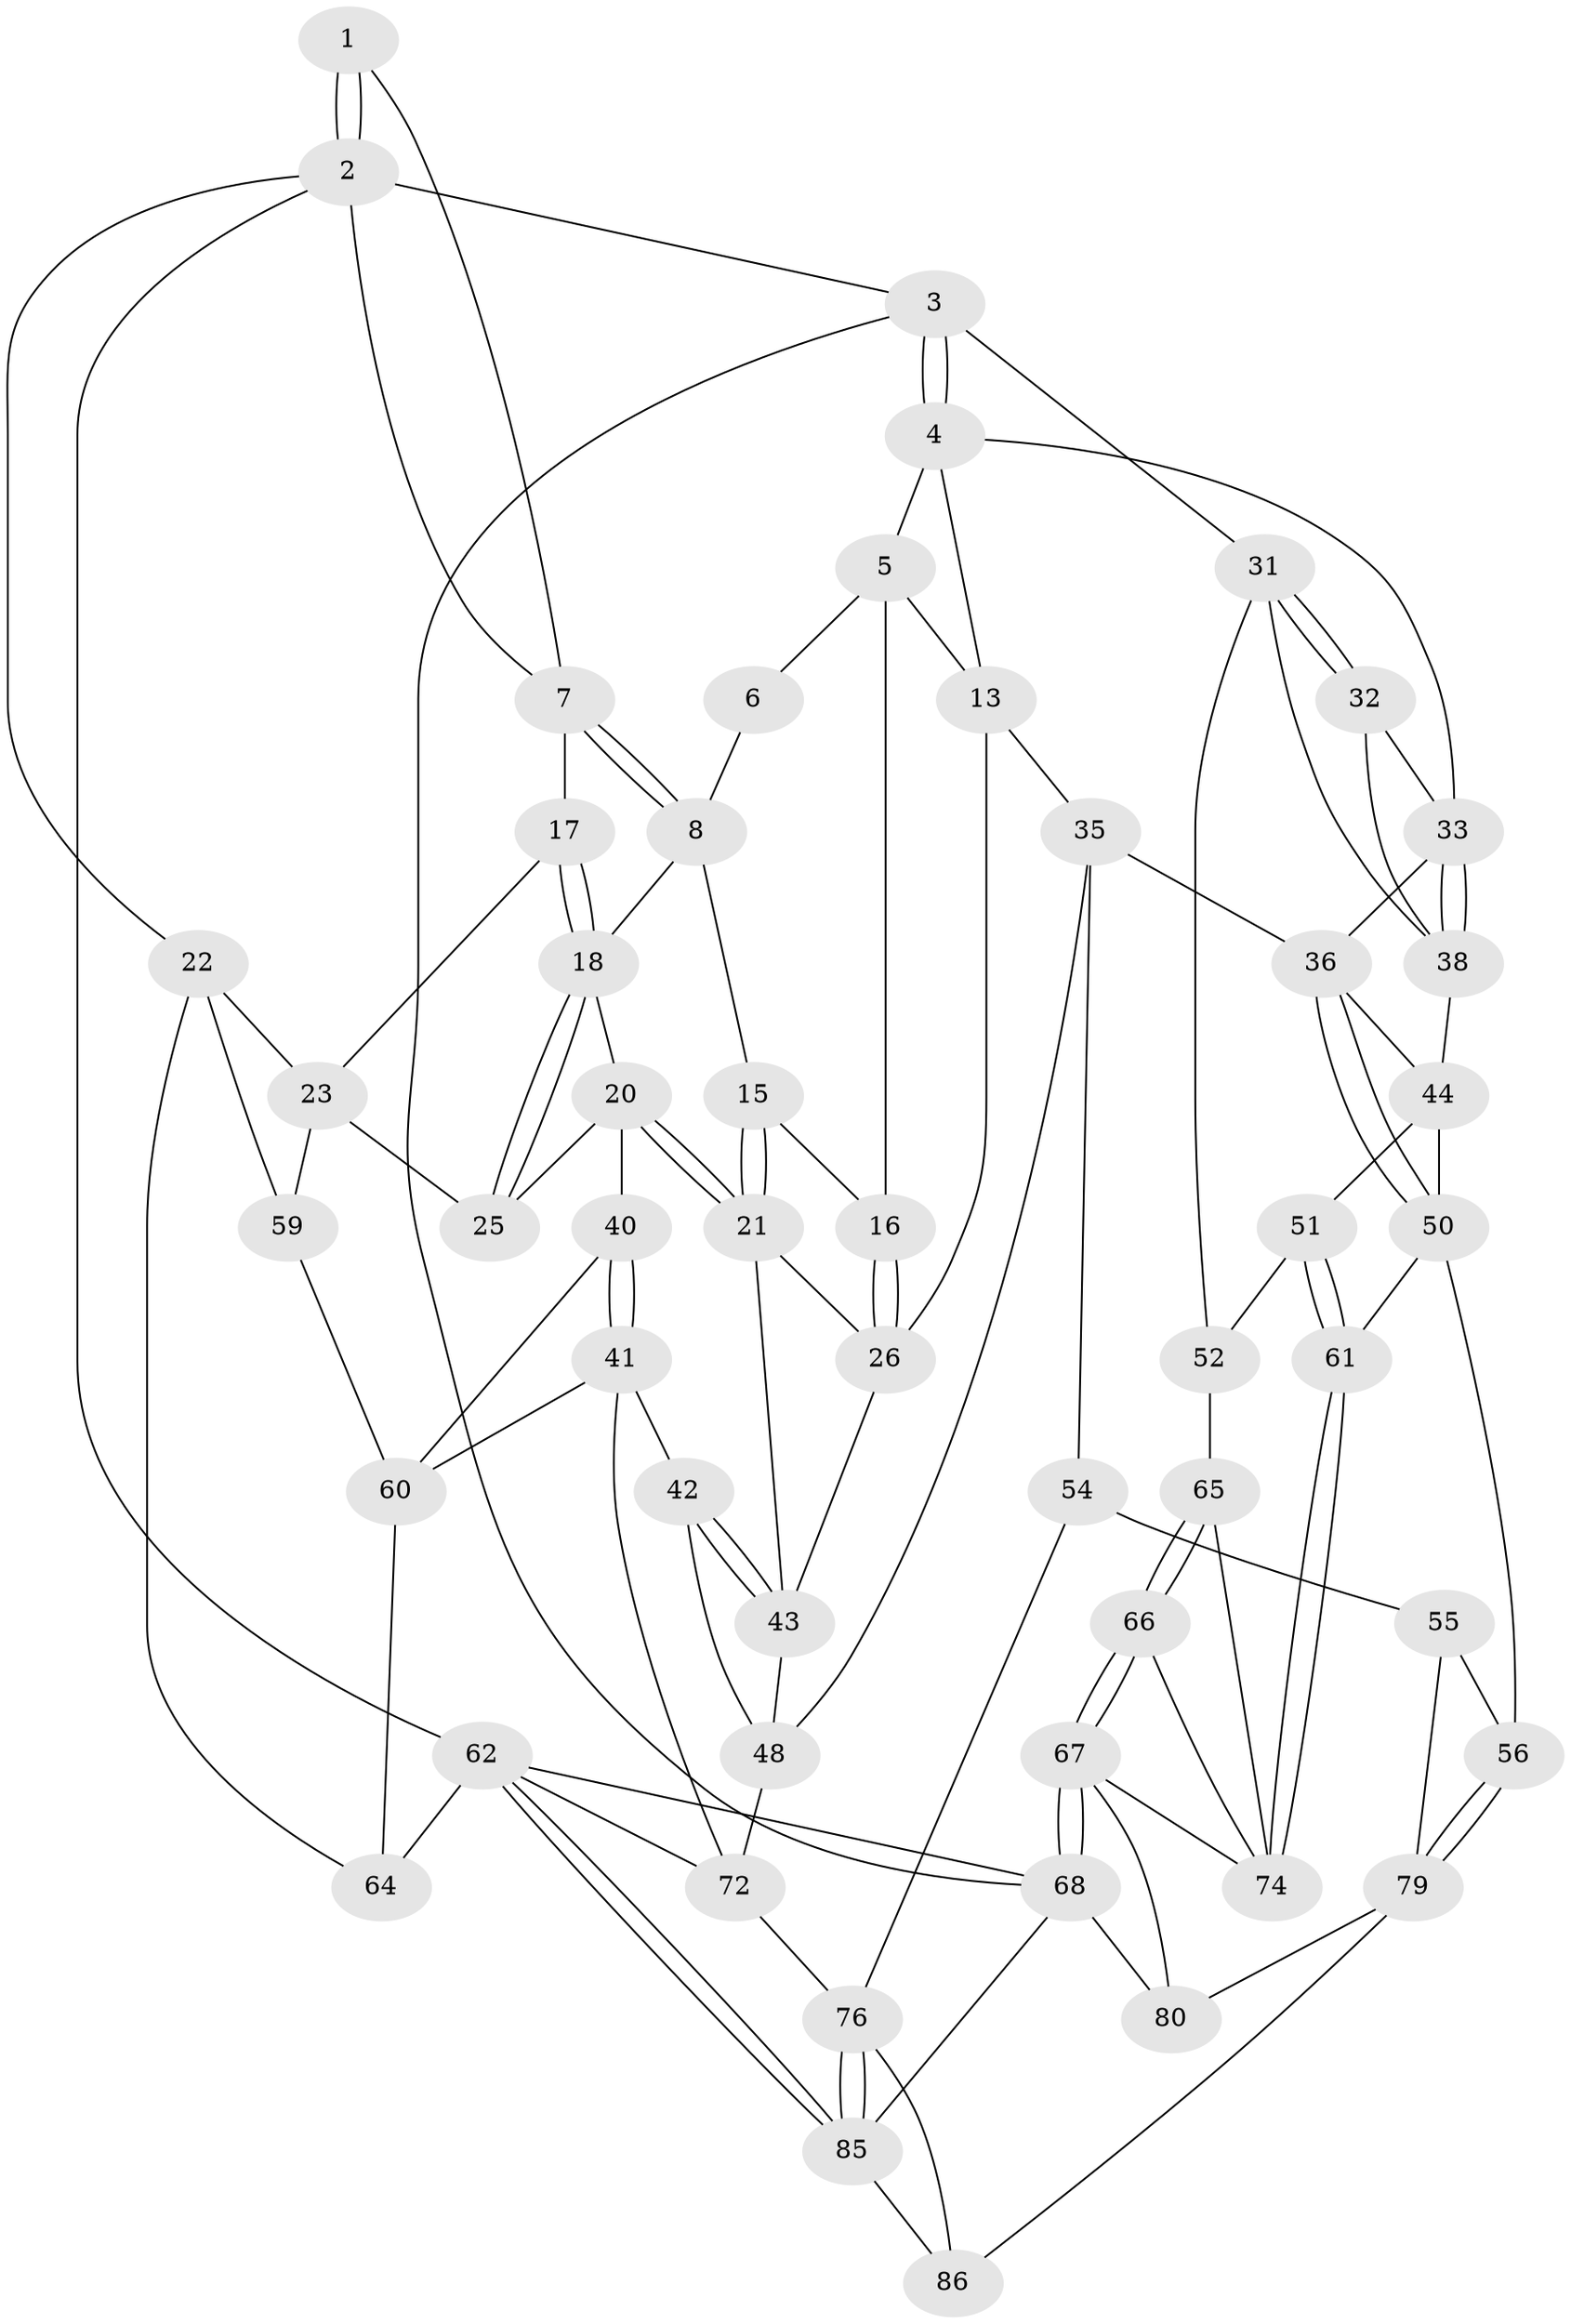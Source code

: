 // Generated by graph-tools (version 1.1) at 2025/24/03/03/25 07:24:38]
// undirected, 53 vertices, 117 edges
graph export_dot {
graph [start="1"]
  node [color=gray90,style=filled];
  1 [pos="+0.7888180917240234+0"];
  2 [pos="+1+0",super="+11"];
  3 [pos="+0+0"];
  4 [pos="+0.4012367657568522+0",super="+14"];
  5 [pos="+0.4389369949814828+0",super="+12"];
  6 [pos="+0.7297152036432889+0"];
  7 [pos="+0.7974080568560517+0",super="+10"];
  8 [pos="+0.790892534191149+0.10721238613387188",super="+9"];
  13 [pos="+0.33169706387529857+0.1277053191534168",super="+28"];
  15 [pos="+0.6523381940036376+0.08461167738000046"];
  16 [pos="+0.5211177514371806+0.09017193348621179"];
  17 [pos="+0.8551679863738981+0.10982969789268428"];
  18 [pos="+0.8260941028700006+0.1224885762969242",super="+19"];
  20 [pos="+0.7309905468124335+0.22085219509882323",super="+30"];
  21 [pos="+0.661843537491125+0.18698580587127814",super="+29"];
  22 [pos="+1+0",super="+58"];
  23 [pos="+0.9270908405534383+0.11718335695208024",super="+24"];
  25 [pos="+0.8716757790533292+0.2472114199185377"];
  26 [pos="+0.5082258176280144+0.20318513221140916",super="+27"];
  31 [pos="+0+0",super="+47"];
  32 [pos="+0.1619715908666587+0.1134452506727939"];
  33 [pos="+0.17040404501504738+0.11679904638056628",super="+34"];
  35 [pos="+0.4533382631482955+0.25610568343100154",super="+49"];
  36 [pos="+0.4173341135994551+0.28032363627653606",super="+37"];
  38 [pos="+0.18207494381921732+0.29943994288607595",super="+39"];
  40 [pos="+0.7148547509836933+0.38908052641101065"];
  41 [pos="+0.6841617621989355+0.4021829234348755",super="+71"];
  42 [pos="+0.6695807188667723+0.40526998080701443"];
  43 [pos="+0.6379852999384154+0.35053809020784077",super="+46"];
  44 [pos="+0.27870551303164504+0.2760665937805311",super="+45"];
  48 [pos="+0.5578132967117514+0.5052413278440403",super="+69"];
  50 [pos="+0.3880579722286427+0.3099328441825798",super="+57"];
  51 [pos="+0.20786109172704595+0.44819133011716195"];
  52 [pos="+0.19073987482951224+0.4509895088908791",super="+53"];
  54 [pos="+0.5353441717681868+0.5185564509336303",super="+78"];
  55 [pos="+0.4999454909403414+0.5397382554458315",super="+83"];
  56 [pos="+0.43824955105116353+0.5522666038220474"];
  59 [pos="+1+0.3316666121814583"];
  60 [pos="+0.7961608392071894+0.4175188866561787",super="+70"];
  61 [pos="+0.3241940560591155+0.5127304401933954"];
  62 [pos="+1+1",super="+63"];
  64 [pos="+1+0.4537238244041043"];
  65 [pos="+0+0.6841000888733301",super="+75"];
  66 [pos="+0+1"];
  67 [pos="+0+1",super="+81"];
  68 [pos="+0+1",super="+88"];
  72 [pos="+0.8297562682232341+0.6584546623627029",super="+73"];
  74 [pos="+0.18442068095698413+0.6844610850589209",super="+82"];
  76 [pos="+0.8086864443019058+0.7276164465043268",super="+77"];
  79 [pos="+0.3865856862414518+0.7937537070311145",super="+84"];
  80 [pos="+0.30173374928425956+0.8146833340043209"];
  85 [pos="+1+1",super="+87"];
  86 [pos="+0.5714507152709655+1"];
  1 -- 2;
  1 -- 2;
  1 -- 7;
  2 -- 3;
  2 -- 62;
  2 -- 22;
  2 -- 7;
  3 -- 4;
  3 -- 4;
  3 -- 31;
  3 -- 68;
  4 -- 5;
  4 -- 33;
  4 -- 13;
  5 -- 6;
  5 -- 16;
  5 -- 13;
  6 -- 8;
  7 -- 8;
  7 -- 8;
  7 -- 17;
  8 -- 15;
  8 -- 18;
  13 -- 35;
  13 -- 26;
  15 -- 16;
  15 -- 21;
  15 -- 21;
  16 -- 26;
  16 -- 26;
  17 -- 18;
  17 -- 18;
  17 -- 23;
  18 -- 25;
  18 -- 25;
  18 -- 20;
  20 -- 21;
  20 -- 21;
  20 -- 40;
  20 -- 25;
  21 -- 26;
  21 -- 43;
  22 -- 23;
  22 -- 64;
  22 -- 59;
  23 -- 25;
  23 -- 59;
  26 -- 43;
  31 -- 32;
  31 -- 32;
  31 -- 38;
  31 -- 52;
  32 -- 33;
  32 -- 38;
  33 -- 38;
  33 -- 38;
  33 -- 36;
  35 -- 36;
  35 -- 48;
  35 -- 54;
  36 -- 50;
  36 -- 50;
  36 -- 44;
  38 -- 44;
  40 -- 41;
  40 -- 41;
  40 -- 60;
  41 -- 42;
  41 -- 72;
  41 -- 60;
  42 -- 43;
  42 -- 43;
  42 -- 48;
  43 -- 48;
  44 -- 50;
  44 -- 51;
  48 -- 72;
  50 -- 56;
  50 -- 61;
  51 -- 52;
  51 -- 61;
  51 -- 61;
  52 -- 65 [weight=2];
  54 -- 55 [weight=2];
  54 -- 76;
  55 -- 56;
  55 -- 79;
  56 -- 79;
  56 -- 79;
  59 -- 60;
  60 -- 64;
  61 -- 74;
  61 -- 74;
  62 -- 85;
  62 -- 85;
  62 -- 68;
  62 -- 64;
  62 -- 72;
  65 -- 66;
  65 -- 66;
  65 -- 74;
  66 -- 67;
  66 -- 67;
  66 -- 74;
  67 -- 68;
  67 -- 68;
  67 -- 80;
  67 -- 74;
  68 -- 80;
  68 -- 85;
  72 -- 76;
  76 -- 85;
  76 -- 85;
  76 -- 86;
  79 -- 80;
  79 -- 86;
  85 -- 86;
}
